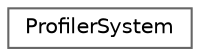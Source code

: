 digraph "Graphical Class Hierarchy"
{
 // LATEX_PDF_SIZE
  bgcolor="transparent";
  edge [fontname=Helvetica,fontsize=10,labelfontname=Helvetica,labelfontsize=10];
  node [fontname=Helvetica,fontsize=10,shape=box,height=0.2,width=0.4];
  rankdir="LR";
  Node0 [label="ProfilerSystem",height=0.2,width=0.4,color="grey40", fillcolor="white", style="filled",URL="$class_profiler_system.html",tooltip=" "];
}

